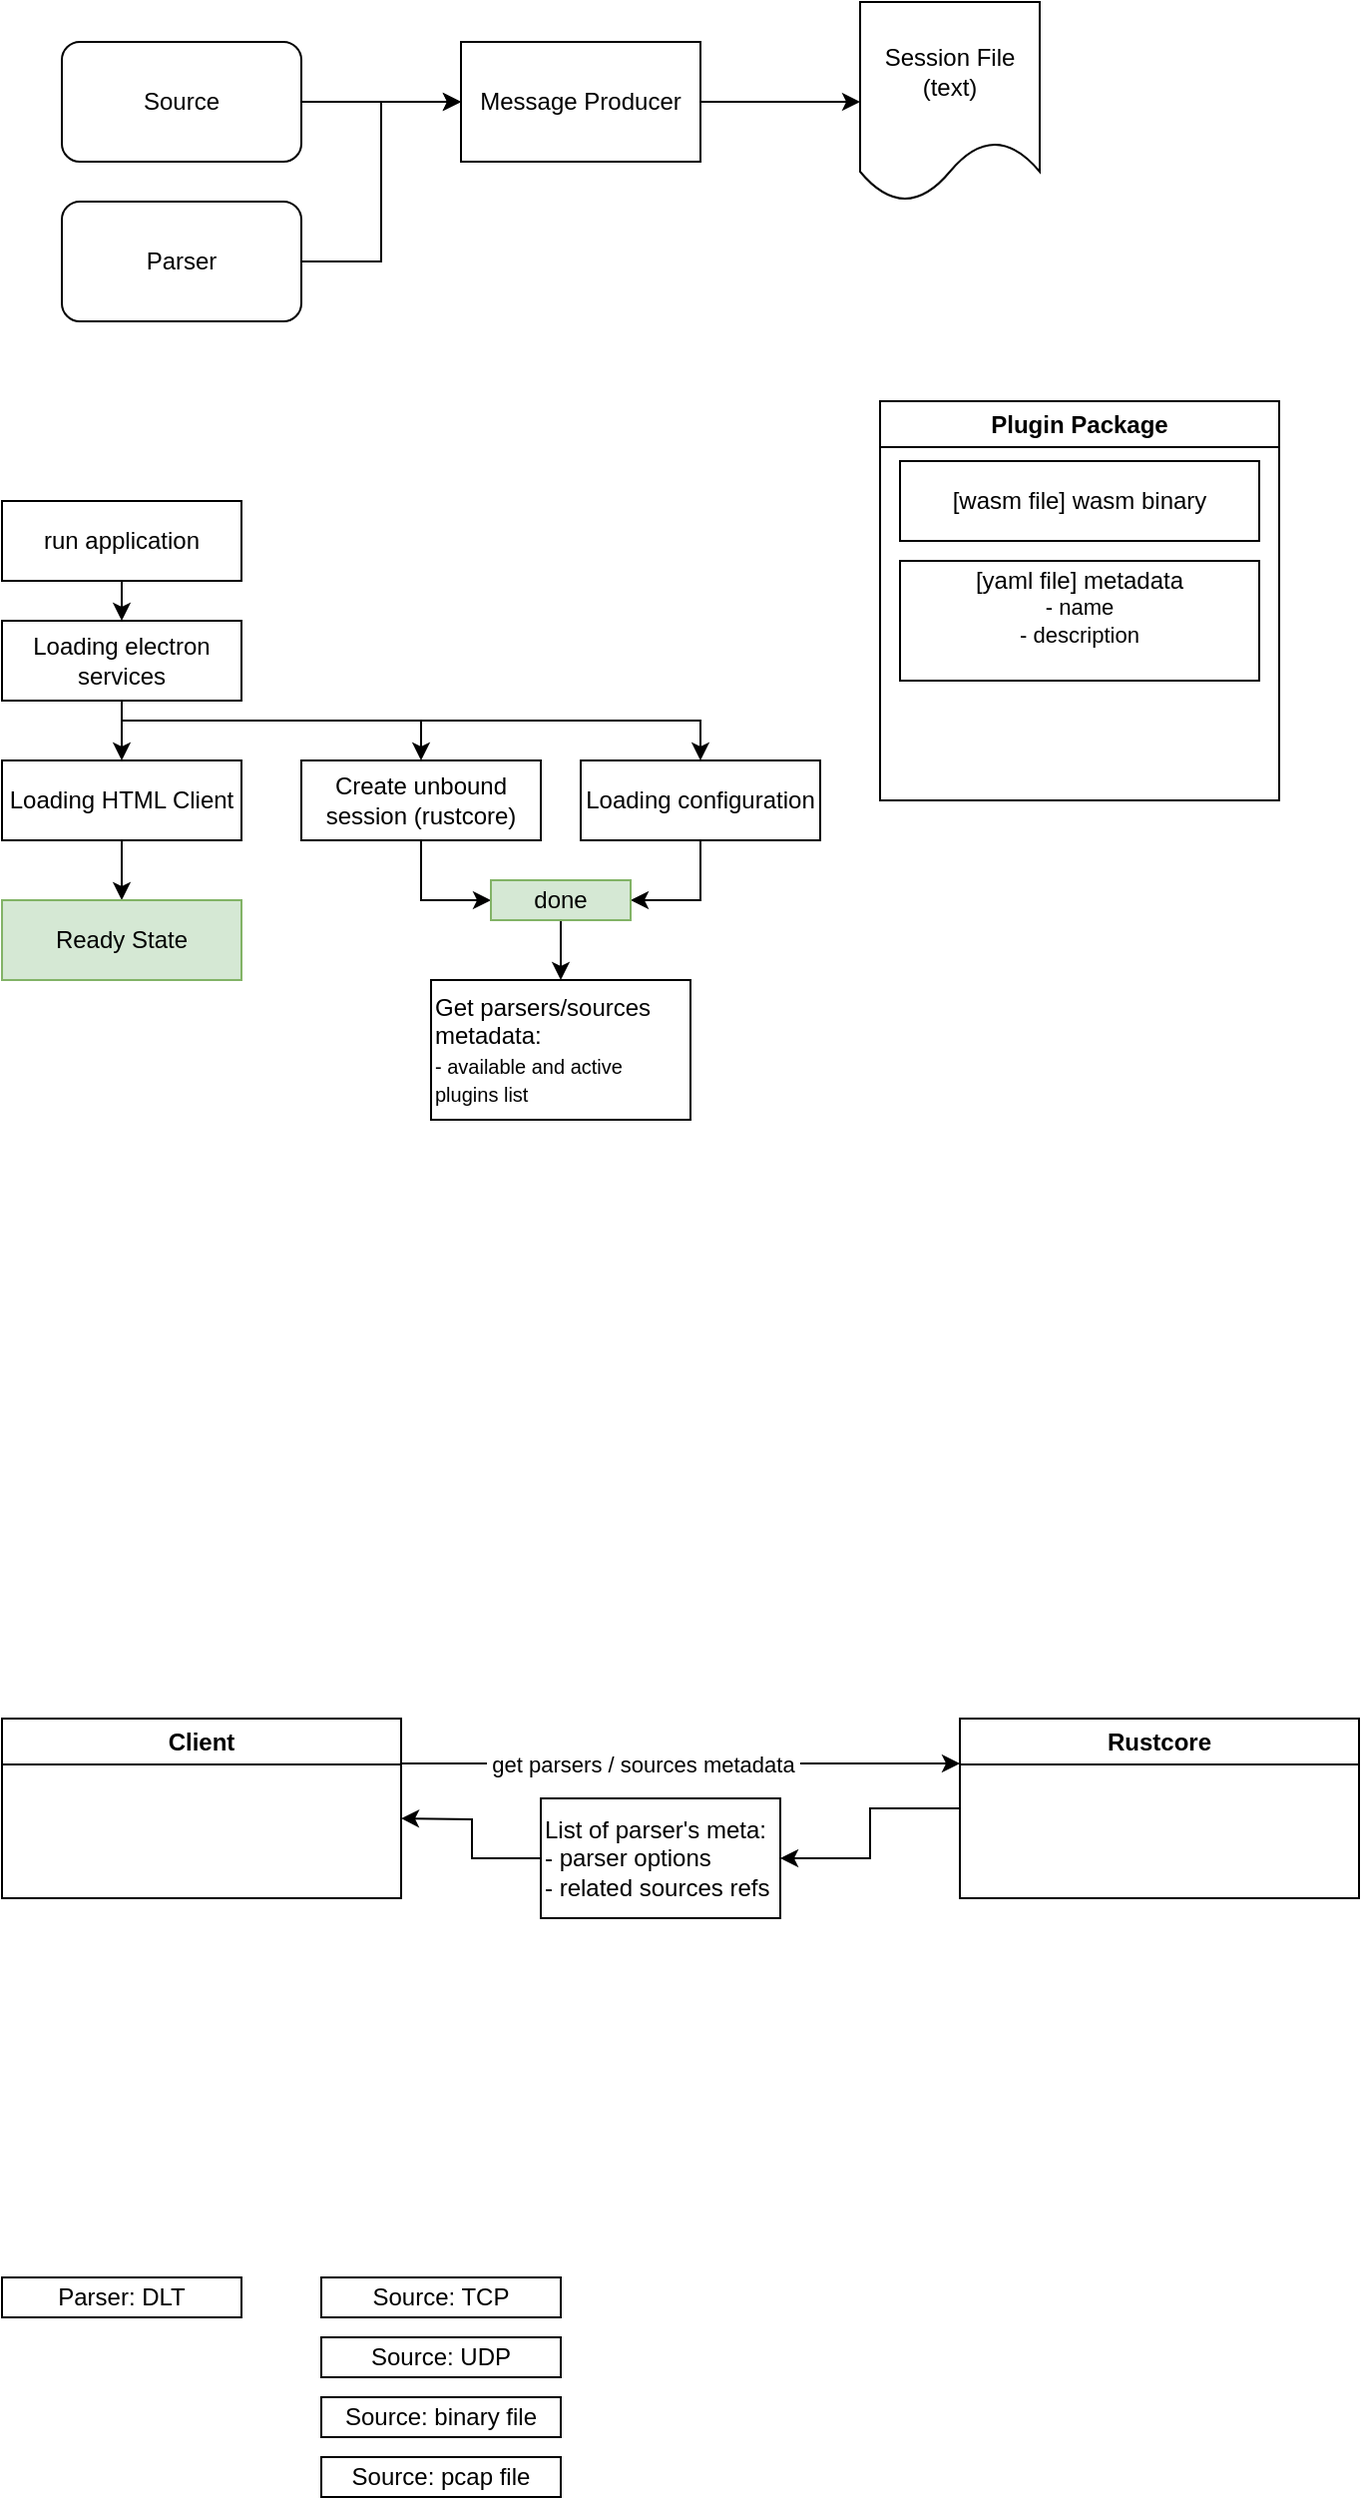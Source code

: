 <mxfile version="24.7.17">
  <diagram name="Page-1" id="rCX7Vw4T-O8VnKkRlhGo">
    <mxGraphModel dx="1024" dy="1100" grid="1" gridSize="10" guides="1" tooltips="1" connect="1" arrows="1" fold="1" page="1" pageScale="1" pageWidth="850" pageHeight="600" math="0" shadow="0">
      <root>
        <mxCell id="0" />
        <mxCell id="1" parent="0" />
        <mxCell id="qJLsTzf-kTQjAAmuUrDa-8" style="edgeStyle=orthogonalEdgeStyle;rounded=0;orthogonalLoop=1;jettySize=auto;html=1;exitX=1;exitY=0.5;exitDx=0;exitDy=0;entryX=0;entryY=0.5;entryDx=0;entryDy=0;" parent="1" source="qJLsTzf-kTQjAAmuUrDa-2" target="qJLsTzf-kTQjAAmuUrDa-7" edge="1">
          <mxGeometry relative="1" as="geometry" />
        </mxCell>
        <mxCell id="qJLsTzf-kTQjAAmuUrDa-2" value="Message Producer" style="rounded=0;whiteSpace=wrap;html=1;" parent="1" vertex="1">
          <mxGeometry x="310" y="-260" width="120" height="60" as="geometry" />
        </mxCell>
        <mxCell id="qJLsTzf-kTQjAAmuUrDa-5" style="edgeStyle=orthogonalEdgeStyle;rounded=0;orthogonalLoop=1;jettySize=auto;html=1;exitX=1;exitY=0.5;exitDx=0;exitDy=0;entryX=0;entryY=0.5;entryDx=0;entryDy=0;" parent="1" source="qJLsTzf-kTQjAAmuUrDa-3" target="qJLsTzf-kTQjAAmuUrDa-2" edge="1">
          <mxGeometry relative="1" as="geometry" />
        </mxCell>
        <mxCell id="qJLsTzf-kTQjAAmuUrDa-3" value="Source" style="rounded=1;whiteSpace=wrap;html=1;" parent="1" vertex="1">
          <mxGeometry x="110" y="-260" width="120" height="60" as="geometry" />
        </mxCell>
        <mxCell id="qJLsTzf-kTQjAAmuUrDa-6" style="edgeStyle=orthogonalEdgeStyle;rounded=0;orthogonalLoop=1;jettySize=auto;html=1;exitX=1;exitY=0.5;exitDx=0;exitDy=0;" parent="1" source="qJLsTzf-kTQjAAmuUrDa-4" edge="1">
          <mxGeometry relative="1" as="geometry">
            <mxPoint x="310" y="-230" as="targetPoint" />
            <Array as="points">
              <mxPoint x="270" y="-150" />
              <mxPoint x="270" y="-230" />
            </Array>
          </mxGeometry>
        </mxCell>
        <mxCell id="qJLsTzf-kTQjAAmuUrDa-4" value="Parser" style="rounded=1;whiteSpace=wrap;html=1;" parent="1" vertex="1">
          <mxGeometry x="110" y="-180" width="120" height="60" as="geometry" />
        </mxCell>
        <mxCell id="qJLsTzf-kTQjAAmuUrDa-7" value="Session File (text)" style="shape=document;whiteSpace=wrap;html=1;boundedLbl=1;" parent="1" vertex="1">
          <mxGeometry x="510" y="-280" width="90" height="100" as="geometry" />
        </mxCell>
        <mxCell id="v-uvz443R-_i65buNGlS-1" style="edgeStyle=orthogonalEdgeStyle;rounded=0;orthogonalLoop=1;jettySize=auto;html=1;exitX=1;exitY=0.25;exitDx=0;exitDy=0;entryX=0;entryY=0.25;entryDx=0;entryDy=0;" edge="1" parent="1" source="qJLsTzf-kTQjAAmuUrDa-10" target="qJLsTzf-kTQjAAmuUrDa-12">
          <mxGeometry relative="1" as="geometry" />
        </mxCell>
        <mxCell id="v-uvz443R-_i65buNGlS-2" value="&amp;nbsp;get parsers / sources metadata&amp;nbsp;" style="edgeLabel;html=1;align=center;verticalAlign=middle;resizable=0;points=[];" vertex="1" connectable="0" parent="v-uvz443R-_i65buNGlS-1">
          <mxGeometry x="-0.141" relative="1" as="geometry">
            <mxPoint as="offset" />
          </mxGeometry>
        </mxCell>
        <mxCell id="qJLsTzf-kTQjAAmuUrDa-10" value="Client" style="swimlane;whiteSpace=wrap;html=1;" parent="1" vertex="1">
          <mxGeometry x="80" y="580" width="200" height="90" as="geometry" />
        </mxCell>
        <mxCell id="v-uvz443R-_i65buNGlS-4" style="edgeStyle=orthogonalEdgeStyle;rounded=0;orthogonalLoop=1;jettySize=auto;html=1;exitX=0;exitY=0.5;exitDx=0;exitDy=0;" edge="1" parent="1" source="qJLsTzf-kTQjAAmuUrDa-12" target="v-uvz443R-_i65buNGlS-3">
          <mxGeometry relative="1" as="geometry" />
        </mxCell>
        <mxCell id="qJLsTzf-kTQjAAmuUrDa-12" value="Rustcore" style="swimlane;whiteSpace=wrap;html=1;" parent="1" vertex="1">
          <mxGeometry x="560" y="580" width="200" height="90" as="geometry" />
        </mxCell>
        <mxCell id="v-uvz443R-_i65buNGlS-5" style="edgeStyle=orthogonalEdgeStyle;rounded=0;orthogonalLoop=1;jettySize=auto;html=1;exitX=0;exitY=0.5;exitDx=0;exitDy=0;" edge="1" parent="1" source="v-uvz443R-_i65buNGlS-3">
          <mxGeometry relative="1" as="geometry">
            <mxPoint x="280" y="630" as="targetPoint" />
          </mxGeometry>
        </mxCell>
        <mxCell id="v-uvz443R-_i65buNGlS-3" value="List of parser&#39;s meta:&lt;br&gt;- parser options&lt;div&gt;- related sources refs&lt;/div&gt;" style="rounded=0;whiteSpace=wrap;html=1;align=left;" vertex="1" parent="1">
          <mxGeometry x="350" y="620" width="120" height="60" as="geometry" />
        </mxCell>
        <mxCell id="v-uvz443R-_i65buNGlS-13" value="Parser: DLT" style="rounded=0;whiteSpace=wrap;html=1;" vertex="1" parent="1">
          <mxGeometry x="80" y="860" width="120" height="20" as="geometry" />
        </mxCell>
        <mxCell id="v-uvz443R-_i65buNGlS-14" value="Source: TCP" style="rounded=0;whiteSpace=wrap;html=1;" vertex="1" parent="1">
          <mxGeometry x="240" y="860" width="120" height="20" as="geometry" />
        </mxCell>
        <mxCell id="v-uvz443R-_i65buNGlS-15" value="Source: UDP" style="rounded=0;whiteSpace=wrap;html=1;" vertex="1" parent="1">
          <mxGeometry x="240" y="890" width="120" height="20" as="geometry" />
        </mxCell>
        <mxCell id="v-uvz443R-_i65buNGlS-16" value="Source: binary file" style="rounded=0;whiteSpace=wrap;html=1;" vertex="1" parent="1">
          <mxGeometry x="240" y="920" width="120" height="20" as="geometry" />
        </mxCell>
        <mxCell id="v-uvz443R-_i65buNGlS-17" value="Source: pcap file" style="rounded=0;whiteSpace=wrap;html=1;" vertex="1" parent="1">
          <mxGeometry x="240" y="950" width="120" height="20" as="geometry" />
        </mxCell>
        <mxCell id="v-uvz443R-_i65buNGlS-26" style="edgeStyle=orthogonalEdgeStyle;rounded=0;orthogonalLoop=1;jettySize=auto;html=1;exitX=0.5;exitY=1;exitDx=0;exitDy=0;entryX=0.5;entryY=0;entryDx=0;entryDy=0;" edge="1" parent="1" source="v-uvz443R-_i65buNGlS-24" target="v-uvz443R-_i65buNGlS-25">
          <mxGeometry relative="1" as="geometry" />
        </mxCell>
        <mxCell id="v-uvz443R-_i65buNGlS-28" style="edgeStyle=orthogonalEdgeStyle;rounded=0;orthogonalLoop=1;jettySize=auto;html=1;exitX=0.5;exitY=1;exitDx=0;exitDy=0;entryX=0.5;entryY=0;entryDx=0;entryDy=0;" edge="1" parent="1" source="v-uvz443R-_i65buNGlS-24" target="v-uvz443R-_i65buNGlS-27">
          <mxGeometry relative="1" as="geometry">
            <Array as="points">
              <mxPoint x="140" y="80" />
              <mxPoint x="290" y="80" />
            </Array>
          </mxGeometry>
        </mxCell>
        <mxCell id="v-uvz443R-_i65buNGlS-34" style="edgeStyle=orthogonalEdgeStyle;rounded=0;orthogonalLoop=1;jettySize=auto;html=1;exitX=0.5;exitY=1;exitDx=0;exitDy=0;entryX=0.5;entryY=0;entryDx=0;entryDy=0;" edge="1" parent="1" source="v-uvz443R-_i65buNGlS-24" target="v-uvz443R-_i65buNGlS-33">
          <mxGeometry relative="1" as="geometry">
            <Array as="points">
              <mxPoint x="140" y="80" />
              <mxPoint x="430" y="80" />
            </Array>
          </mxGeometry>
        </mxCell>
        <mxCell id="v-uvz443R-_i65buNGlS-24" value="Loading electron services" style="rounded=0;whiteSpace=wrap;html=1;" vertex="1" parent="1">
          <mxGeometry x="80" y="30" width="120" height="40" as="geometry" />
        </mxCell>
        <mxCell id="v-uvz443R-_i65buNGlS-31" style="edgeStyle=orthogonalEdgeStyle;rounded=0;orthogonalLoop=1;jettySize=auto;html=1;exitX=0.5;exitY=1;exitDx=0;exitDy=0;entryX=0.5;entryY=0;entryDx=0;entryDy=0;" edge="1" parent="1" source="v-uvz443R-_i65buNGlS-25" target="v-uvz443R-_i65buNGlS-30">
          <mxGeometry relative="1" as="geometry" />
        </mxCell>
        <mxCell id="v-uvz443R-_i65buNGlS-25" value="Loading HTML Client" style="rounded=0;whiteSpace=wrap;html=1;" vertex="1" parent="1">
          <mxGeometry x="80" y="100" width="120" height="40" as="geometry" />
        </mxCell>
        <mxCell id="v-uvz443R-_i65buNGlS-42" style="edgeStyle=orthogonalEdgeStyle;rounded=0;orthogonalLoop=1;jettySize=auto;html=1;exitX=0.5;exitY=1;exitDx=0;exitDy=0;entryX=0;entryY=0.5;entryDx=0;entryDy=0;" edge="1" parent="1" source="v-uvz443R-_i65buNGlS-27" target="v-uvz443R-_i65buNGlS-41">
          <mxGeometry relative="1" as="geometry" />
        </mxCell>
        <mxCell id="v-uvz443R-_i65buNGlS-27" value="Create unbound session (rustcore)" style="rounded=0;whiteSpace=wrap;html=1;" vertex="1" parent="1">
          <mxGeometry x="230" y="100" width="120" height="40" as="geometry" />
        </mxCell>
        <mxCell id="v-uvz443R-_i65buNGlS-30" value="Ready State" style="rounded=0;whiteSpace=wrap;html=1;fillColor=#d5e8d4;strokeColor=#82b366;" vertex="1" parent="1">
          <mxGeometry x="80" y="170" width="120" height="40" as="geometry" />
        </mxCell>
        <mxCell id="v-uvz443R-_i65buNGlS-43" style="edgeStyle=orthogonalEdgeStyle;rounded=0;orthogonalLoop=1;jettySize=auto;html=1;exitX=0.5;exitY=1;exitDx=0;exitDy=0;entryX=1;entryY=0.5;entryDx=0;entryDy=0;" edge="1" parent="1" source="v-uvz443R-_i65buNGlS-33" target="v-uvz443R-_i65buNGlS-41">
          <mxGeometry relative="1" as="geometry" />
        </mxCell>
        <mxCell id="v-uvz443R-_i65buNGlS-33" value="Loading configuration" style="rounded=0;whiteSpace=wrap;html=1;" vertex="1" parent="1">
          <mxGeometry x="370" y="100" width="120" height="40" as="geometry" />
        </mxCell>
        <mxCell id="v-uvz443R-_i65buNGlS-37" style="edgeStyle=orthogonalEdgeStyle;rounded=0;orthogonalLoop=1;jettySize=auto;html=1;exitX=0.5;exitY=1;exitDx=0;exitDy=0;entryX=0.5;entryY=0;entryDx=0;entryDy=0;" edge="1" parent="1" source="v-uvz443R-_i65buNGlS-36" target="v-uvz443R-_i65buNGlS-24">
          <mxGeometry relative="1" as="geometry" />
        </mxCell>
        <mxCell id="v-uvz443R-_i65buNGlS-36" value="run application" style="rounded=0;whiteSpace=wrap;html=1;" vertex="1" parent="1">
          <mxGeometry x="80" y="-30" width="120" height="40" as="geometry" />
        </mxCell>
        <mxCell id="v-uvz443R-_i65buNGlS-38" value="Get parsers/sources metadata:&lt;div&gt;&lt;font style=&quot;font-size: 10px;&quot;&gt;- available and active plugins list&amp;nbsp;&lt;/font&gt;&lt;/div&gt;" style="rounded=0;whiteSpace=wrap;html=1;align=left;" vertex="1" parent="1">
          <mxGeometry x="295" y="210" width="130" height="70" as="geometry" />
        </mxCell>
        <mxCell id="v-uvz443R-_i65buNGlS-44" style="edgeStyle=orthogonalEdgeStyle;rounded=0;orthogonalLoop=1;jettySize=auto;html=1;exitX=0.5;exitY=1;exitDx=0;exitDy=0;entryX=0.5;entryY=0;entryDx=0;entryDy=0;" edge="1" parent="1" source="v-uvz443R-_i65buNGlS-41" target="v-uvz443R-_i65buNGlS-38">
          <mxGeometry relative="1" as="geometry" />
        </mxCell>
        <mxCell id="v-uvz443R-_i65buNGlS-41" value="done" style="rounded=0;whiteSpace=wrap;html=1;fillColor=#d5e8d4;strokeColor=#82b366;" vertex="1" parent="1">
          <mxGeometry x="325" y="160" width="70" height="20" as="geometry" />
        </mxCell>
        <mxCell id="v-uvz443R-_i65buNGlS-45" value="Plugin Package" style="swimlane;whiteSpace=wrap;html=1;" vertex="1" parent="1">
          <mxGeometry x="520" y="-80" width="200" height="200" as="geometry" />
        </mxCell>
        <mxCell id="v-uvz443R-_i65buNGlS-46" value="[wasm file] wasm binary" style="rounded=0;whiteSpace=wrap;html=1;" vertex="1" parent="v-uvz443R-_i65buNGlS-45">
          <mxGeometry x="10" y="30" width="180" height="40" as="geometry" />
        </mxCell>
        <mxCell id="v-uvz443R-_i65buNGlS-47" value="[yaml file] metadata&lt;div style=&quot;font-size: 11px;&quot;&gt;&lt;font style=&quot;font-size: 11px;&quot;&gt;- name&lt;/font&gt;&lt;/div&gt;&lt;div style=&quot;font-size: 11px;&quot;&gt;&lt;font style=&quot;font-size: 11px;&quot;&gt;- description&lt;/font&gt;&lt;/div&gt;&lt;div&gt;&lt;br&gt;&lt;/div&gt;" style="rounded=0;whiteSpace=wrap;html=1;" vertex="1" parent="v-uvz443R-_i65buNGlS-45">
          <mxGeometry x="10" y="80" width="180" height="60" as="geometry" />
        </mxCell>
      </root>
    </mxGraphModel>
  </diagram>
</mxfile>
